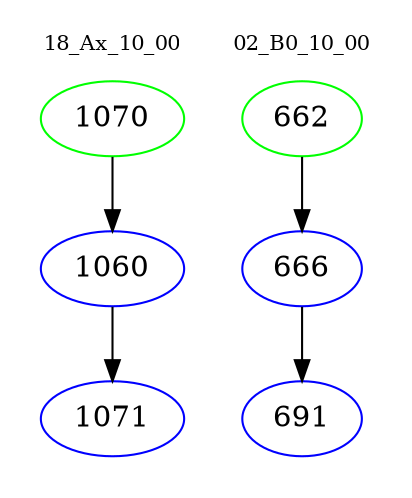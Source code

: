 digraph{
subgraph cluster_0 {
color = white
label = "18_Ax_10_00";
fontsize=10;
T0_1070 [label="1070", color="green"]
T0_1070 -> T0_1060 [color="black"]
T0_1060 [label="1060", color="blue"]
T0_1060 -> T0_1071 [color="black"]
T0_1071 [label="1071", color="blue"]
}
subgraph cluster_1 {
color = white
label = "02_B0_10_00";
fontsize=10;
T1_662 [label="662", color="green"]
T1_662 -> T1_666 [color="black"]
T1_666 [label="666", color="blue"]
T1_666 -> T1_691 [color="black"]
T1_691 [label="691", color="blue"]
}
}
